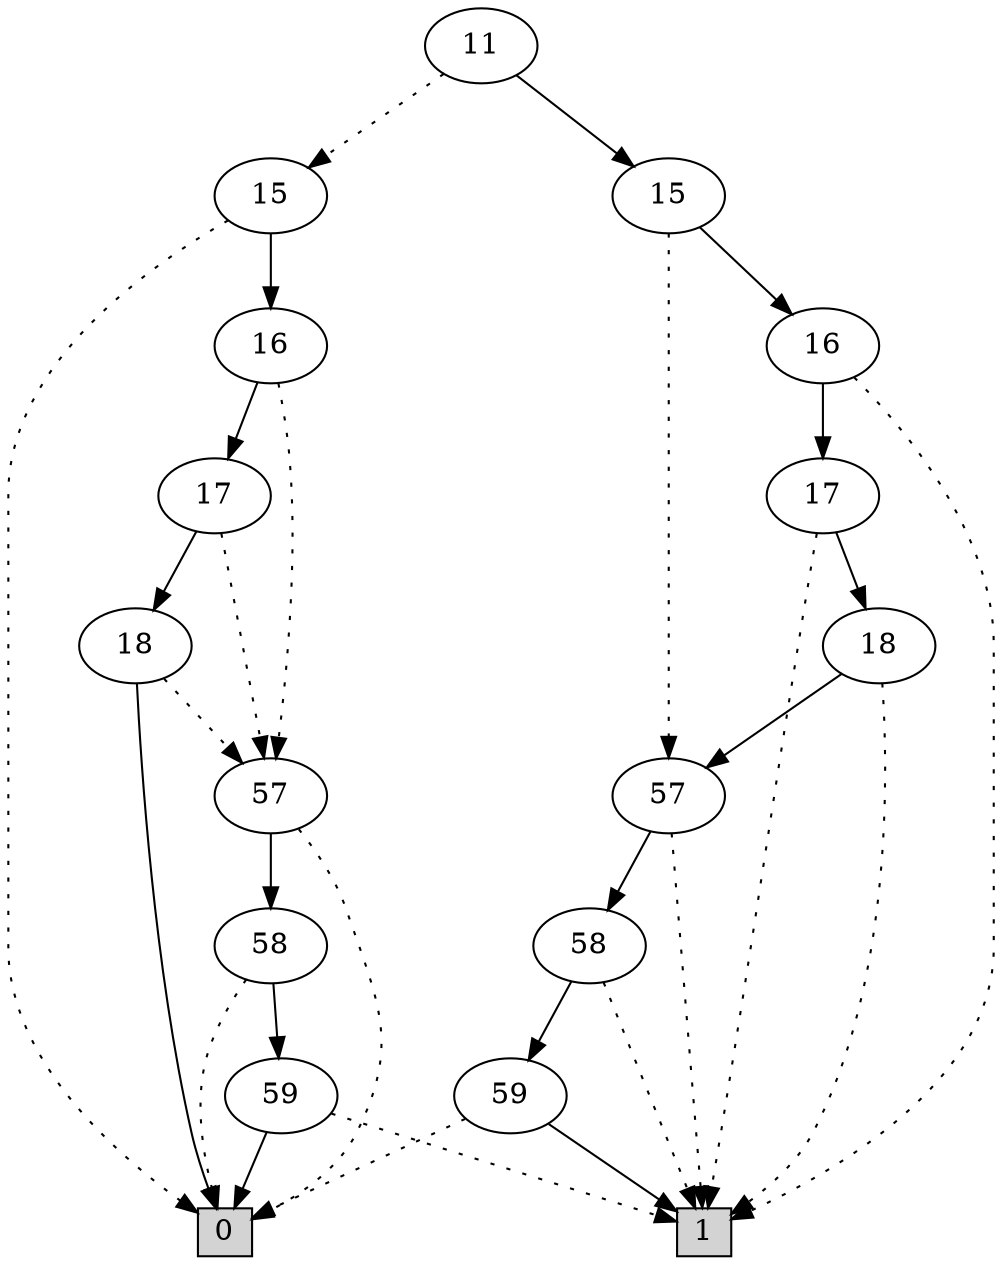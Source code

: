 digraph G {
0 [shape=box, label="0", style=filled, shape=box, height=0.3, width=0.3];
1 [shape=box, label="1", style=filled, shape=box, height=0.3, width=0.3];
3228 [label="11"];
3228 -> 3212 [style=dotted];
3228 -> 3227 [style=filled];
3212 [label="15"];
3212 -> 0 [style=dotted];
3212 -> 3211 [style=filled];
3211 [label="16"];
3211 -> 3207 [style=dotted];
3211 -> 3210 [style=filled];
3207 [label="57"];
3207 -> 0 [style=dotted];
3207 -> 3205 [style=filled];
3205 [label="58"];
3205 -> 0 [style=dotted];
3205 -> 121 [style=filled];
121 [label="59"];
121 -> 1 [style=dotted];
121 -> 0 [style=filled];
3210 [label="17"];
3210 -> 3207 [style=dotted];
3210 -> 3209 [style=filled];
3209 [label="18"];
3209 -> 3207 [style=dotted];
3209 -> 0 [style=filled];
3227 [label="15"];
3227 -> 3208 [style=dotted];
3227 -> 3226 [style=filled];
3208 [label="57"];
3208 -> 1 [style=dotted];
3208 -> 3206 [style=filled];
3206 [label="58"];
3206 -> 1 [style=dotted];
3206 -> 120 [style=filled];
120 [label="59"];
120 -> 0 [style=dotted];
120 -> 1 [style=filled];
3226 [label="16"];
3226 -> 1 [style=dotted];
3226 -> 3225 [style=filled];
3225 [label="17"];
3225 -> 1 [style=dotted];
3225 -> 3224 [style=filled];
3224 [label="18"];
3224 -> 1 [style=dotted];
3224 -> 3208 [style=filled];
}
